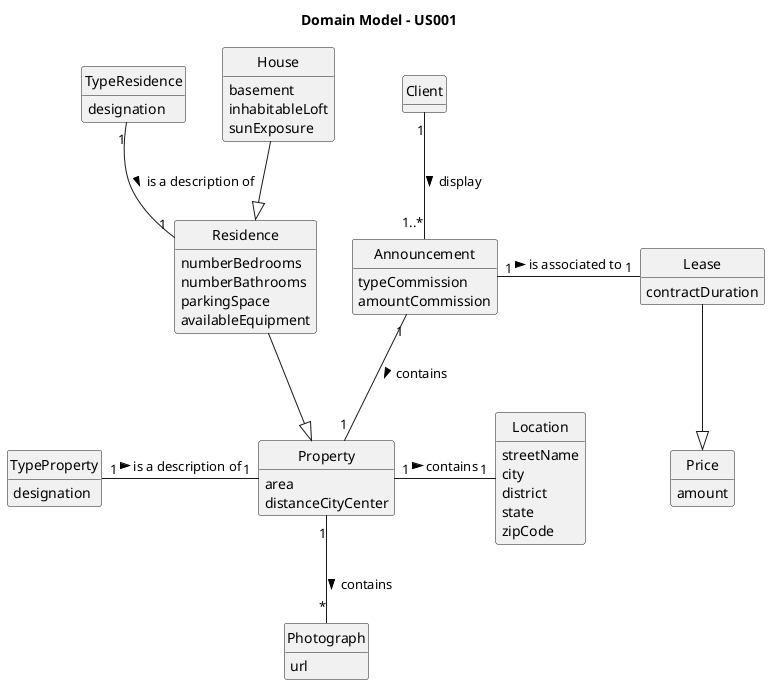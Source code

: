 @startuml
skinparam monochrome true
skinparam packageStyle rectangle
skinparam shadowing false

'left to right direction

skinparam classAttributeIconSize 0

hide circle
hide methods

title Domain Model - US001

class Client{}

class Announcement {
    typeCommission
    amountCommission
}

class Property{
      area
      distanceCityCenter
}

class Price{
amount
}

class Lease{
contractDuration
}

class Location{
streetName
city
district
state
zipCode
}

class TypeProperty{
designation
}

class TypeResidence{
designation
}

class Photograph{
url
}

class House{
 basement
 inhabitableLoft
 sunExposure
}

class Residence{
 numberBedrooms
 numberBathrooms
 parkingSpace
availableEquipment
}


Client "1" -- "1..*" Announcement: display >
Announcement "1" -- "1" Property: contains >
Announcement "1" - "1" Lease: is associated to >
Residence  --|>  Property
House --|> Residence
TypeProperty "1" - "1" Property: is a description of >
TypeResidence "1" -- "1" Residence: is a description of >
Property "1" - "1" Location: contains >
Property "1" -- "*" Photograph: contains >
Price <|-up- Lease

@enduml